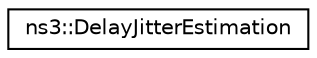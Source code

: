 digraph "Graphical Class Hierarchy"
{
 // LATEX_PDF_SIZE
  edge [fontname="Helvetica",fontsize="10",labelfontname="Helvetica",labelfontsize="10"];
  node [fontname="Helvetica",fontsize="10",shape=record];
  rankdir="LR";
  Node0 [label="ns3::DelayJitterEstimation",height=0.2,width=0.4,color="black", fillcolor="white", style="filled",URL="$classns3_1_1_delay_jitter_estimation.html",tooltip="Quick and dirty delay and jitter estimation, implementing the jitter algorithm originally from RFC 18..."];
}
